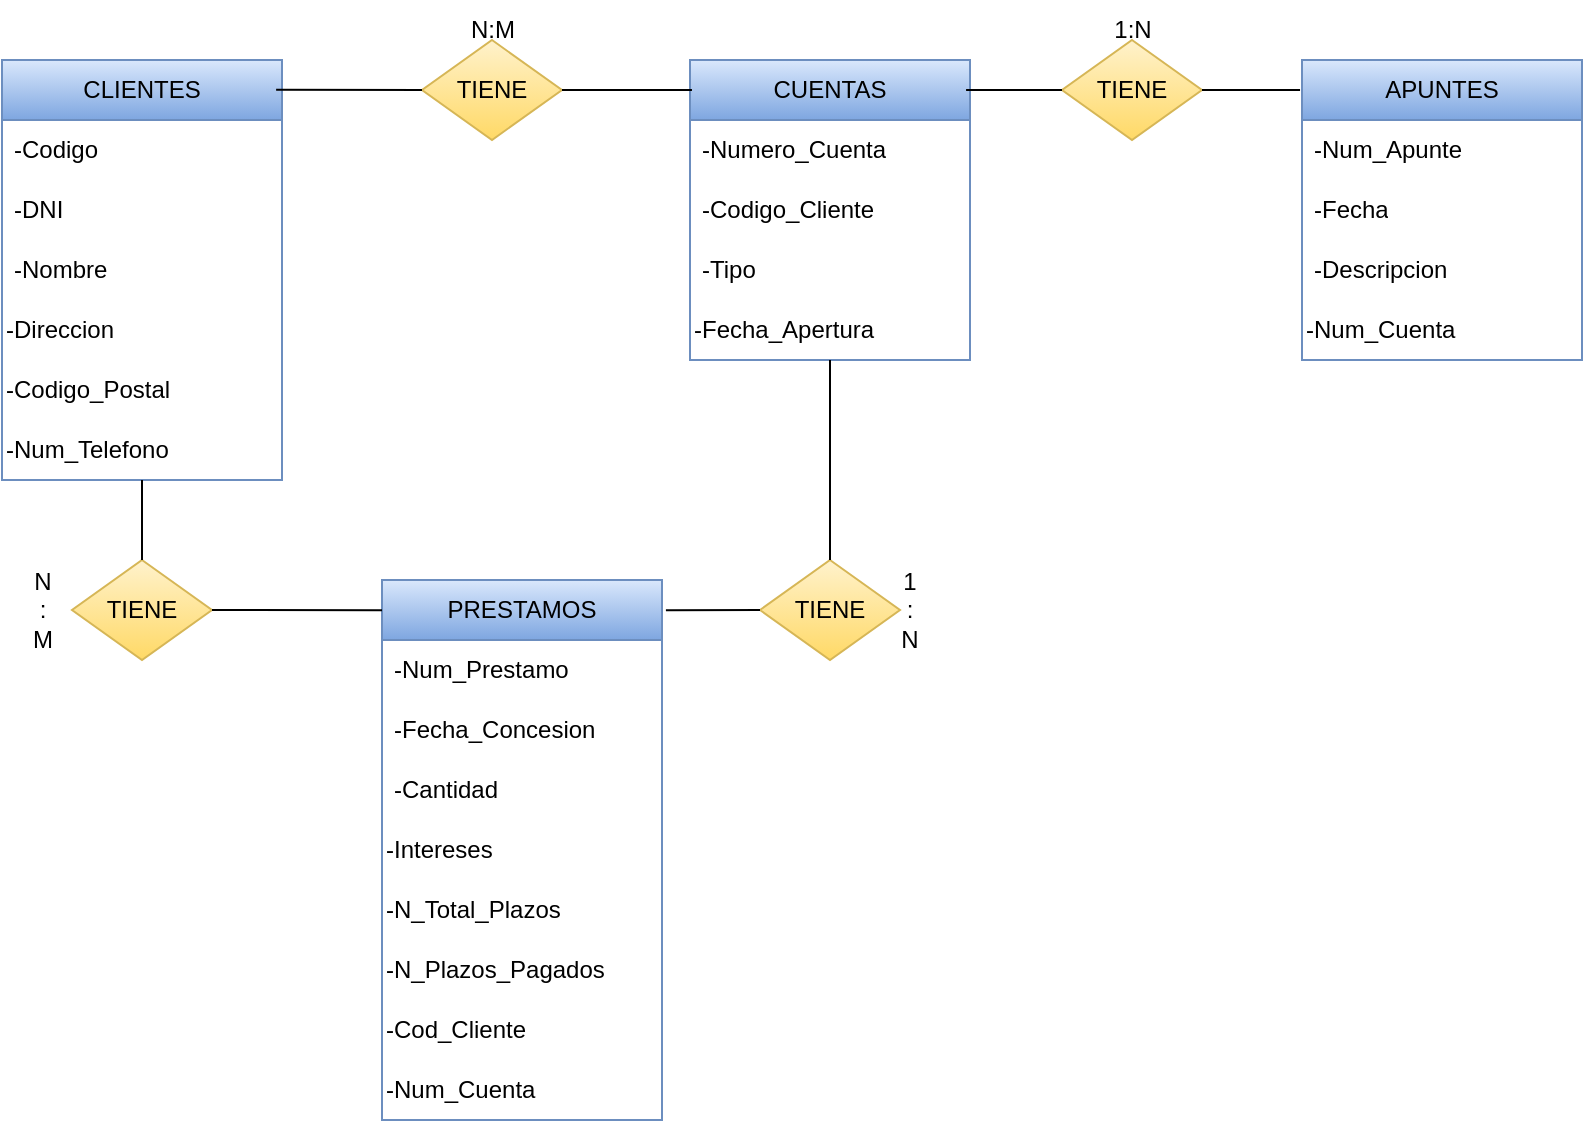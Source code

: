 <mxfile version="26.2.8">
  <diagram name="Página-1" id="hNFQ1GHu9FBsHaEoH4Um">
    <mxGraphModel dx="874" dy="473" grid="1" gridSize="10" guides="1" tooltips="1" connect="1" arrows="1" fold="1" page="1" pageScale="1" pageWidth="827" pageHeight="1169" math="0" shadow="0">
      <root>
        <mxCell id="0" />
        <mxCell id="1" parent="0" />
        <mxCell id="dAqFTUGAtnpztsNl7ZCR-1" value="CLIENTES" style="swimlane;fontStyle=0;childLayout=stackLayout;horizontal=1;startSize=30;horizontalStack=0;resizeParent=1;resizeParentMax=0;resizeLast=0;collapsible=1;marginBottom=0;whiteSpace=wrap;html=1;fillColor=#dae8fc;gradientColor=#7ea6e0;strokeColor=#6c8ebf;" vertex="1" parent="1">
          <mxGeometry x="70" y="70" width="140" height="210" as="geometry" />
        </mxCell>
        <mxCell id="dAqFTUGAtnpztsNl7ZCR-2" value="-Codigo" style="text;align=left;verticalAlign=middle;spacingLeft=4;spacingRight=4;overflow=hidden;points=[[0,0.5],[1,0.5]];portConstraint=eastwest;rotatable=0;whiteSpace=wrap;html=1;" vertex="1" parent="dAqFTUGAtnpztsNl7ZCR-1">
          <mxGeometry y="30" width="140" height="30" as="geometry" />
        </mxCell>
        <mxCell id="dAqFTUGAtnpztsNl7ZCR-3" value="-DNI" style="text;strokeColor=none;fillColor=none;align=left;verticalAlign=middle;spacingLeft=4;spacingRight=4;overflow=hidden;points=[[0,0.5],[1,0.5]];portConstraint=eastwest;rotatable=0;whiteSpace=wrap;html=1;" vertex="1" parent="dAqFTUGAtnpztsNl7ZCR-1">
          <mxGeometry y="60" width="140" height="30" as="geometry" />
        </mxCell>
        <mxCell id="dAqFTUGAtnpztsNl7ZCR-4" value="-Nombre" style="text;strokeColor=none;fillColor=none;align=left;verticalAlign=middle;spacingLeft=4;spacingRight=4;overflow=hidden;points=[[0,0.5],[1,0.5]];portConstraint=eastwest;rotatable=0;whiteSpace=wrap;html=1;" vertex="1" parent="dAqFTUGAtnpztsNl7ZCR-1">
          <mxGeometry y="90" width="140" height="30" as="geometry" />
        </mxCell>
        <mxCell id="dAqFTUGAtnpztsNl7ZCR-5" value="-Direccion" style="text;html=1;align=left;verticalAlign=middle;whiteSpace=wrap;rounded=0;" vertex="1" parent="dAqFTUGAtnpztsNl7ZCR-1">
          <mxGeometry y="120" width="140" height="30" as="geometry" />
        </mxCell>
        <mxCell id="dAqFTUGAtnpztsNl7ZCR-6" value="-Codigo_Postal" style="text;html=1;align=left;verticalAlign=middle;whiteSpace=wrap;rounded=0;" vertex="1" parent="dAqFTUGAtnpztsNl7ZCR-1">
          <mxGeometry y="150" width="140" height="30" as="geometry" />
        </mxCell>
        <mxCell id="dAqFTUGAtnpztsNl7ZCR-7" value="-Num_Telefono" style="text;html=1;align=left;verticalAlign=middle;whiteSpace=wrap;rounded=0;" vertex="1" parent="dAqFTUGAtnpztsNl7ZCR-1">
          <mxGeometry y="180" width="140" height="30" as="geometry" />
        </mxCell>
        <mxCell id="dAqFTUGAtnpztsNl7ZCR-8" value="TIENE" style="rhombus;whiteSpace=wrap;html=1;fillColor=#fff2cc;gradientColor=#ffd966;strokeColor=#d6b656;" vertex="1" parent="1">
          <mxGeometry x="280" y="60" width="70" height="50" as="geometry" />
        </mxCell>
        <mxCell id="dAqFTUGAtnpztsNl7ZCR-9" value="" style="endArrow=none;html=1;rounded=0;entryX=0.979;entryY=0.071;entryDx=0;entryDy=0;entryPerimeter=0;exitX=0;exitY=0.5;exitDx=0;exitDy=0;" edge="1" parent="1" source="dAqFTUGAtnpztsNl7ZCR-8" target="dAqFTUGAtnpztsNl7ZCR-1">
          <mxGeometry width="50" height="50" relative="1" as="geometry">
            <mxPoint x="250" y="220" as="sourcePoint" />
            <mxPoint x="300" y="170" as="targetPoint" />
          </mxGeometry>
        </mxCell>
        <mxCell id="dAqFTUGAtnpztsNl7ZCR-10" value="CUENTAS" style="swimlane;fontStyle=0;childLayout=stackLayout;horizontal=1;startSize=30;horizontalStack=0;resizeParent=1;resizeParentMax=0;resizeLast=0;collapsible=1;marginBottom=0;whiteSpace=wrap;html=1;fillColor=#dae8fc;gradientColor=#7ea6e0;strokeColor=#6c8ebf;" vertex="1" parent="1">
          <mxGeometry x="414" y="70" width="140" height="150" as="geometry" />
        </mxCell>
        <mxCell id="dAqFTUGAtnpztsNl7ZCR-11" value="-Numero_Cuenta" style="text;align=left;verticalAlign=middle;spacingLeft=4;spacingRight=4;overflow=hidden;points=[[0,0.5],[1,0.5]];portConstraint=eastwest;rotatable=0;whiteSpace=wrap;html=1;" vertex="1" parent="dAqFTUGAtnpztsNl7ZCR-10">
          <mxGeometry y="30" width="140" height="30" as="geometry" />
        </mxCell>
        <mxCell id="dAqFTUGAtnpztsNl7ZCR-12" value="-Codigo_Cliente" style="text;strokeColor=none;fillColor=none;align=left;verticalAlign=middle;spacingLeft=4;spacingRight=4;overflow=hidden;points=[[0,0.5],[1,0.5]];portConstraint=eastwest;rotatable=0;whiteSpace=wrap;html=1;" vertex="1" parent="dAqFTUGAtnpztsNl7ZCR-10">
          <mxGeometry y="60" width="140" height="30" as="geometry" />
        </mxCell>
        <mxCell id="dAqFTUGAtnpztsNl7ZCR-13" value="-Tipo" style="text;strokeColor=none;fillColor=none;align=left;verticalAlign=middle;spacingLeft=4;spacingRight=4;overflow=hidden;points=[[0,0.5],[1,0.5]];portConstraint=eastwest;rotatable=0;whiteSpace=wrap;html=1;" vertex="1" parent="dAqFTUGAtnpztsNl7ZCR-10">
          <mxGeometry y="90" width="140" height="30" as="geometry" />
        </mxCell>
        <mxCell id="dAqFTUGAtnpztsNl7ZCR-14" value="-Fecha_Apertura" style="text;html=1;align=left;verticalAlign=middle;whiteSpace=wrap;rounded=0;" vertex="1" parent="dAqFTUGAtnpztsNl7ZCR-10">
          <mxGeometry y="120" width="140" height="30" as="geometry" />
        </mxCell>
        <mxCell id="dAqFTUGAtnpztsNl7ZCR-17" value="" style="endArrow=none;html=1;rounded=0;entryX=1;entryY=0.5;entryDx=0;entryDy=0;exitX=0.007;exitY=0.1;exitDx=0;exitDy=0;exitPerimeter=0;" edge="1" parent="1" source="dAqFTUGAtnpztsNl7ZCR-10" target="dAqFTUGAtnpztsNl7ZCR-8">
          <mxGeometry width="50" height="50" relative="1" as="geometry">
            <mxPoint x="290" y="200" as="sourcePoint" />
            <mxPoint x="340" y="150" as="targetPoint" />
          </mxGeometry>
        </mxCell>
        <mxCell id="dAqFTUGAtnpztsNl7ZCR-18" value="PRESTAMOS" style="swimlane;fontStyle=0;childLayout=stackLayout;horizontal=1;startSize=30;horizontalStack=0;resizeParent=1;resizeParentMax=0;resizeLast=0;collapsible=1;marginBottom=0;whiteSpace=wrap;html=1;fillColor=#dae8fc;gradientColor=#7ea6e0;strokeColor=#6c8ebf;" vertex="1" parent="1">
          <mxGeometry x="260" y="330" width="140" height="270" as="geometry" />
        </mxCell>
        <mxCell id="dAqFTUGAtnpztsNl7ZCR-19" value="-Num_Prestamo" style="text;align=left;verticalAlign=middle;spacingLeft=4;spacingRight=4;overflow=hidden;points=[[0,0.5],[1,0.5]];portConstraint=eastwest;rotatable=0;whiteSpace=wrap;html=1;" vertex="1" parent="dAqFTUGAtnpztsNl7ZCR-18">
          <mxGeometry y="30" width="140" height="30" as="geometry" />
        </mxCell>
        <mxCell id="dAqFTUGAtnpztsNl7ZCR-20" value="-Fecha_Concesion" style="text;strokeColor=none;fillColor=none;align=left;verticalAlign=middle;spacingLeft=4;spacingRight=4;overflow=hidden;points=[[0,0.5],[1,0.5]];portConstraint=eastwest;rotatable=0;whiteSpace=wrap;html=1;" vertex="1" parent="dAqFTUGAtnpztsNl7ZCR-18">
          <mxGeometry y="60" width="140" height="30" as="geometry" />
        </mxCell>
        <mxCell id="dAqFTUGAtnpztsNl7ZCR-21" value="-Cantidad" style="text;strokeColor=none;fillColor=none;align=left;verticalAlign=middle;spacingLeft=4;spacingRight=4;overflow=hidden;points=[[0,0.5],[1,0.5]];portConstraint=eastwest;rotatable=0;whiteSpace=wrap;html=1;" vertex="1" parent="dAqFTUGAtnpztsNl7ZCR-18">
          <mxGeometry y="90" width="140" height="30" as="geometry" />
        </mxCell>
        <mxCell id="dAqFTUGAtnpztsNl7ZCR-22" value="-Intereses" style="text;html=1;align=left;verticalAlign=middle;whiteSpace=wrap;rounded=0;" vertex="1" parent="dAqFTUGAtnpztsNl7ZCR-18">
          <mxGeometry y="120" width="140" height="30" as="geometry" />
        </mxCell>
        <mxCell id="dAqFTUGAtnpztsNl7ZCR-23" value="-N_Total_Plazos" style="text;html=1;align=left;verticalAlign=middle;whiteSpace=wrap;rounded=0;" vertex="1" parent="dAqFTUGAtnpztsNl7ZCR-18">
          <mxGeometry y="150" width="140" height="30" as="geometry" />
        </mxCell>
        <mxCell id="dAqFTUGAtnpztsNl7ZCR-24" value="-N_Plazos_Pagados" style="text;html=1;align=left;verticalAlign=middle;whiteSpace=wrap;rounded=0;" vertex="1" parent="dAqFTUGAtnpztsNl7ZCR-18">
          <mxGeometry y="180" width="140" height="30" as="geometry" />
        </mxCell>
        <mxCell id="dAqFTUGAtnpztsNl7ZCR-25" value="-Cod_Cliente" style="text;html=1;align=left;verticalAlign=middle;whiteSpace=wrap;rounded=0;" vertex="1" parent="dAqFTUGAtnpztsNl7ZCR-18">
          <mxGeometry y="210" width="140" height="30" as="geometry" />
        </mxCell>
        <mxCell id="dAqFTUGAtnpztsNl7ZCR-26" value="-Num_Cuenta" style="text;html=1;align=left;verticalAlign=middle;whiteSpace=wrap;rounded=0;" vertex="1" parent="dAqFTUGAtnpztsNl7ZCR-18">
          <mxGeometry y="240" width="140" height="30" as="geometry" />
        </mxCell>
        <mxCell id="dAqFTUGAtnpztsNl7ZCR-27" value="TIENE" style="rhombus;whiteSpace=wrap;html=1;fillColor=#fff2cc;gradientColor=#ffd966;strokeColor=#d6b656;" vertex="1" parent="1">
          <mxGeometry x="105" y="320" width="70" height="50" as="geometry" />
        </mxCell>
        <mxCell id="dAqFTUGAtnpztsNl7ZCR-28" value="TIENE" style="rhombus;whiteSpace=wrap;html=1;fillColor=#fff2cc;gradientColor=#ffd966;strokeColor=#d6b656;" vertex="1" parent="1">
          <mxGeometry x="449" y="320" width="70" height="50" as="geometry" />
        </mxCell>
        <mxCell id="dAqFTUGAtnpztsNl7ZCR-29" value="" style="endArrow=none;html=1;rounded=0;entryX=0.5;entryY=1;entryDx=0;entryDy=0;exitX=0.5;exitY=0;exitDx=0;exitDy=0;" edge="1" parent="1" source="dAqFTUGAtnpztsNl7ZCR-27" target="dAqFTUGAtnpztsNl7ZCR-7">
          <mxGeometry width="50" height="50" relative="1" as="geometry">
            <mxPoint x="10" y="370" as="sourcePoint" />
            <mxPoint x="60" y="320" as="targetPoint" />
          </mxGeometry>
        </mxCell>
        <mxCell id="dAqFTUGAtnpztsNl7ZCR-30" value="" style="endArrow=none;html=1;rounded=0;entryX=1;entryY=0.5;entryDx=0;entryDy=0;exitX=0;exitY=0.056;exitDx=0;exitDy=0;exitPerimeter=0;" edge="1" parent="1" source="dAqFTUGAtnpztsNl7ZCR-18" target="dAqFTUGAtnpztsNl7ZCR-27">
          <mxGeometry width="50" height="50" relative="1" as="geometry">
            <mxPoint x="110" y="470" as="sourcePoint" />
            <mxPoint x="160" y="420" as="targetPoint" />
          </mxGeometry>
        </mxCell>
        <mxCell id="dAqFTUGAtnpztsNl7ZCR-31" value="" style="endArrow=none;html=1;rounded=0;entryX=0;entryY=0.5;entryDx=0;entryDy=0;exitX=1.014;exitY=0.056;exitDx=0;exitDy=0;exitPerimeter=0;" edge="1" parent="1" source="dAqFTUGAtnpztsNl7ZCR-18" target="dAqFTUGAtnpztsNl7ZCR-28">
          <mxGeometry width="50" height="50" relative="1" as="geometry">
            <mxPoint x="440" y="450" as="sourcePoint" />
            <mxPoint x="490" y="400" as="targetPoint" />
          </mxGeometry>
        </mxCell>
        <mxCell id="dAqFTUGAtnpztsNl7ZCR-32" value="" style="endArrow=none;html=1;rounded=0;entryX=0.5;entryY=1;entryDx=0;entryDy=0;exitX=0.5;exitY=0;exitDx=0;exitDy=0;" edge="1" parent="1" source="dAqFTUGAtnpztsNl7ZCR-28" target="dAqFTUGAtnpztsNl7ZCR-14">
          <mxGeometry width="50" height="50" relative="1" as="geometry">
            <mxPoint x="460" y="480" as="sourcePoint" />
            <mxPoint x="484" y="250" as="targetPoint" />
          </mxGeometry>
        </mxCell>
        <mxCell id="dAqFTUGAtnpztsNl7ZCR-33" value="N:M" style="text;html=1;align=center;verticalAlign=middle;resizable=0;points=[];autosize=1;strokeColor=none;fillColor=none;" vertex="1" parent="1">
          <mxGeometry x="290" y="40" width="50" height="30" as="geometry" />
        </mxCell>
        <mxCell id="dAqFTUGAtnpztsNl7ZCR-34" value="N&lt;div&gt;:&lt;div&gt;M&lt;/div&gt;&lt;/div&gt;" style="text;html=1;align=center;verticalAlign=middle;resizable=0;points=[];autosize=1;strokeColor=none;fillColor=none;" vertex="1" parent="1">
          <mxGeometry x="75" y="315" width="30" height="60" as="geometry" />
        </mxCell>
        <mxCell id="dAqFTUGAtnpztsNl7ZCR-35" value="1&lt;div&gt;:&lt;/div&gt;&lt;div&gt;N&lt;/div&gt;" style="text;html=1;align=center;verticalAlign=middle;whiteSpace=wrap;rounded=0;" vertex="1" parent="1">
          <mxGeometry x="494" y="330" width="60" height="30" as="geometry" />
        </mxCell>
        <mxCell id="dAqFTUGAtnpztsNl7ZCR-36" value="APUNTES" style="swimlane;fontStyle=0;childLayout=stackLayout;horizontal=1;startSize=30;horizontalStack=0;resizeParent=1;resizeParentMax=0;resizeLast=0;collapsible=1;marginBottom=0;whiteSpace=wrap;html=1;fillColor=#dae8fc;gradientColor=#7ea6e0;strokeColor=#6c8ebf;" vertex="1" parent="1">
          <mxGeometry x="720" y="70" width="140" height="150" as="geometry" />
        </mxCell>
        <mxCell id="dAqFTUGAtnpztsNl7ZCR-37" value="-Num_Apunte" style="text;align=left;verticalAlign=middle;spacingLeft=4;spacingRight=4;overflow=hidden;points=[[0,0.5],[1,0.5]];portConstraint=eastwest;rotatable=0;whiteSpace=wrap;html=1;" vertex="1" parent="dAqFTUGAtnpztsNl7ZCR-36">
          <mxGeometry y="30" width="140" height="30" as="geometry" />
        </mxCell>
        <mxCell id="dAqFTUGAtnpztsNl7ZCR-38" value="-Fecha" style="text;strokeColor=none;fillColor=none;align=left;verticalAlign=middle;spacingLeft=4;spacingRight=4;overflow=hidden;points=[[0,0.5],[1,0.5]];portConstraint=eastwest;rotatable=0;whiteSpace=wrap;html=1;" vertex="1" parent="dAqFTUGAtnpztsNl7ZCR-36">
          <mxGeometry y="60" width="140" height="30" as="geometry" />
        </mxCell>
        <mxCell id="dAqFTUGAtnpztsNl7ZCR-39" value="-Descripcion" style="text;strokeColor=none;fillColor=none;align=left;verticalAlign=middle;spacingLeft=4;spacingRight=4;overflow=hidden;points=[[0,0.5],[1,0.5]];portConstraint=eastwest;rotatable=0;whiteSpace=wrap;html=1;" vertex="1" parent="dAqFTUGAtnpztsNl7ZCR-36">
          <mxGeometry y="90" width="140" height="30" as="geometry" />
        </mxCell>
        <mxCell id="dAqFTUGAtnpztsNl7ZCR-40" value="-Num_Cuenta" style="text;html=1;align=left;verticalAlign=middle;whiteSpace=wrap;rounded=0;" vertex="1" parent="dAqFTUGAtnpztsNl7ZCR-36">
          <mxGeometry y="120" width="140" height="30" as="geometry" />
        </mxCell>
        <mxCell id="dAqFTUGAtnpztsNl7ZCR-43" value="TIENE" style="rhombus;whiteSpace=wrap;html=1;fillColor=#fff2cc;gradientColor=#ffd966;strokeColor=#d6b656;" vertex="1" parent="1">
          <mxGeometry x="600" y="60" width="70" height="50" as="geometry" />
        </mxCell>
        <mxCell id="dAqFTUGAtnpztsNl7ZCR-44" value="" style="endArrow=none;html=1;rounded=0;entryX=0;entryY=0.5;entryDx=0;entryDy=0;exitX=0.986;exitY=0.1;exitDx=0;exitDy=0;exitPerimeter=0;" edge="1" parent="1" source="dAqFTUGAtnpztsNl7ZCR-10" target="dAqFTUGAtnpztsNl7ZCR-43">
          <mxGeometry width="50" height="50" relative="1" as="geometry">
            <mxPoint x="560" y="240" as="sourcePoint" />
            <mxPoint x="610" y="190" as="targetPoint" />
          </mxGeometry>
        </mxCell>
        <mxCell id="dAqFTUGAtnpztsNl7ZCR-45" value="" style="endArrow=none;html=1;rounded=0;entryX=1;entryY=0.5;entryDx=0;entryDy=0;exitX=-0.007;exitY=0.1;exitDx=0;exitDy=0;exitPerimeter=0;" edge="1" parent="1" source="dAqFTUGAtnpztsNl7ZCR-36" target="dAqFTUGAtnpztsNl7ZCR-43">
          <mxGeometry width="50" height="50" relative="1" as="geometry">
            <mxPoint x="562" y="95" as="sourcePoint" />
            <mxPoint x="610" y="95" as="targetPoint" />
          </mxGeometry>
        </mxCell>
        <mxCell id="dAqFTUGAtnpztsNl7ZCR-46" value="1:N" style="text;html=1;align=center;verticalAlign=middle;resizable=0;points=[];autosize=1;strokeColor=none;fillColor=none;" vertex="1" parent="1">
          <mxGeometry x="615" y="40" width="40" height="30" as="geometry" />
        </mxCell>
      </root>
    </mxGraphModel>
  </diagram>
</mxfile>
